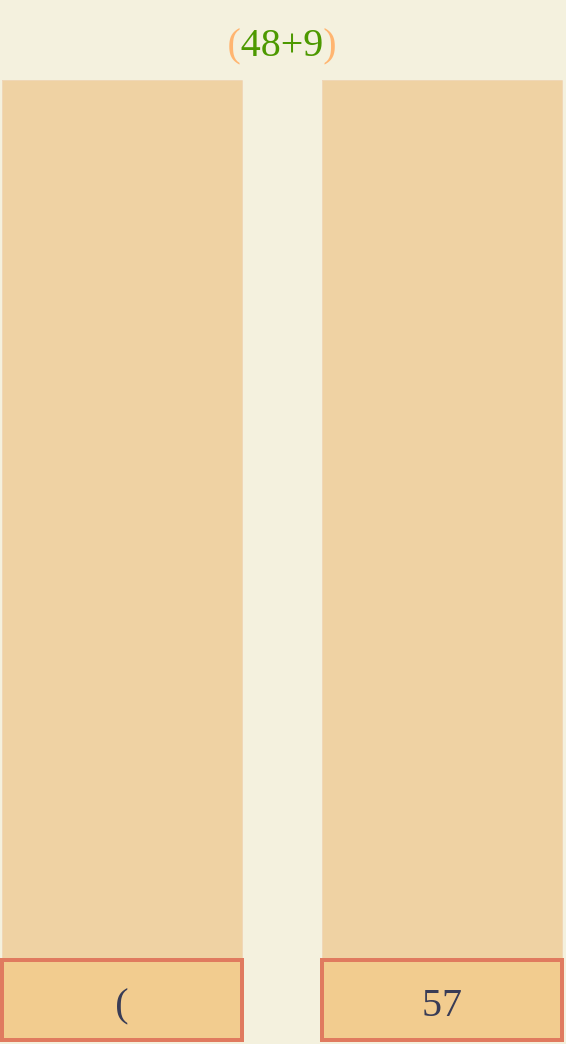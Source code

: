 <mxfile version="20.3.0" type="device"><diagram id="ifS4t2fVPIQSP6oSV0TB" name="Страница 1"><mxGraphModel dx="920" dy="585" grid="1" gridSize="10" guides="1" tooltips="1" connect="1" arrows="1" fold="1" page="1" pageScale="1" pageWidth="827" pageHeight="1169" background="#F4F1DE" math="0" shadow="0"><root><mxCell id="0"/><mxCell id="1" parent="0"/><mxCell id="JEJJnRtn1co1__92KNnW-1" value="" style="rounded=0;whiteSpace=wrap;html=1;fillColor=#EFD2A3;strokeColor=#E07A5F;fontColor=#393C56;strokeWidth=0;" vertex="1" parent="1"><mxGeometry x="280" y="120" width="120" height="480" as="geometry"/></mxCell><mxCell id="JEJJnRtn1co1__92KNnW-4" value="(" style="rounded=0;whiteSpace=wrap;html=1;fontFamily=Comic Sans MS;fillColor=#F2CC8F;strokeColor=#E07A5F;fontColor=#393C56;strokeWidth=2;fontSize=20;" vertex="1" parent="1"><mxGeometry x="280" y="560" width="120" height="40" as="geometry"/></mxCell><mxCell id="JEJJnRtn1co1__92KNnW-6" value="&lt;font color=&quot;#ffb570&quot;&gt;(&lt;/font&gt;&lt;font color=&quot;#4d9900&quot;&gt;48+9&lt;/font&gt;&lt;font color=&quot;#ffb570&quot;&gt;)&lt;/font&gt;" style="text;html=1;strokeColor=none;fillColor=none;align=center;verticalAlign=middle;whiteSpace=wrap;rounded=0;fontFamily=Comic Sans MS;fontSize=20;fontColor=#393C56;" vertex="1" parent="1"><mxGeometry x="335" y="80" width="170" height="40" as="geometry"/></mxCell><mxCell id="JEJJnRtn1co1__92KNnW-7" value="" style="rounded=0;whiteSpace=wrap;html=1;fillColor=#EFD2A3;strokeColor=#E07A5F;fontColor=#393C56;strokeWidth=0;" vertex="1" parent="1"><mxGeometry x="440" y="120" width="120" height="480" as="geometry"/></mxCell><mxCell id="JEJJnRtn1co1__92KNnW-46" value="57" style="rounded=0;whiteSpace=wrap;html=1;fontFamily=Comic Sans MS;fillColor=#F2CC8F;strokeColor=#E07A5F;fontColor=#393C56;strokeWidth=2;fontSize=20;" vertex="1" parent="1"><mxGeometry x="440" y="560" width="120" height="40" as="geometry"/></mxCell></root></mxGraphModel></diagram></mxfile>